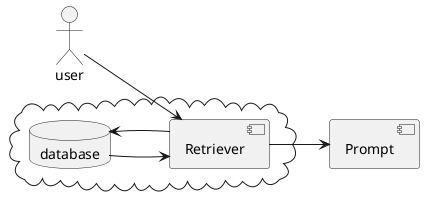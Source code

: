 @startuml
left to right direction

:user: as u

component [Prompt] as prompt

cloud {
    database database as vdb
    component [Retriever] as rag
    rag --> vdb
    vdb --> rag
}

u   --> rag
rag --> prompt


@enduml